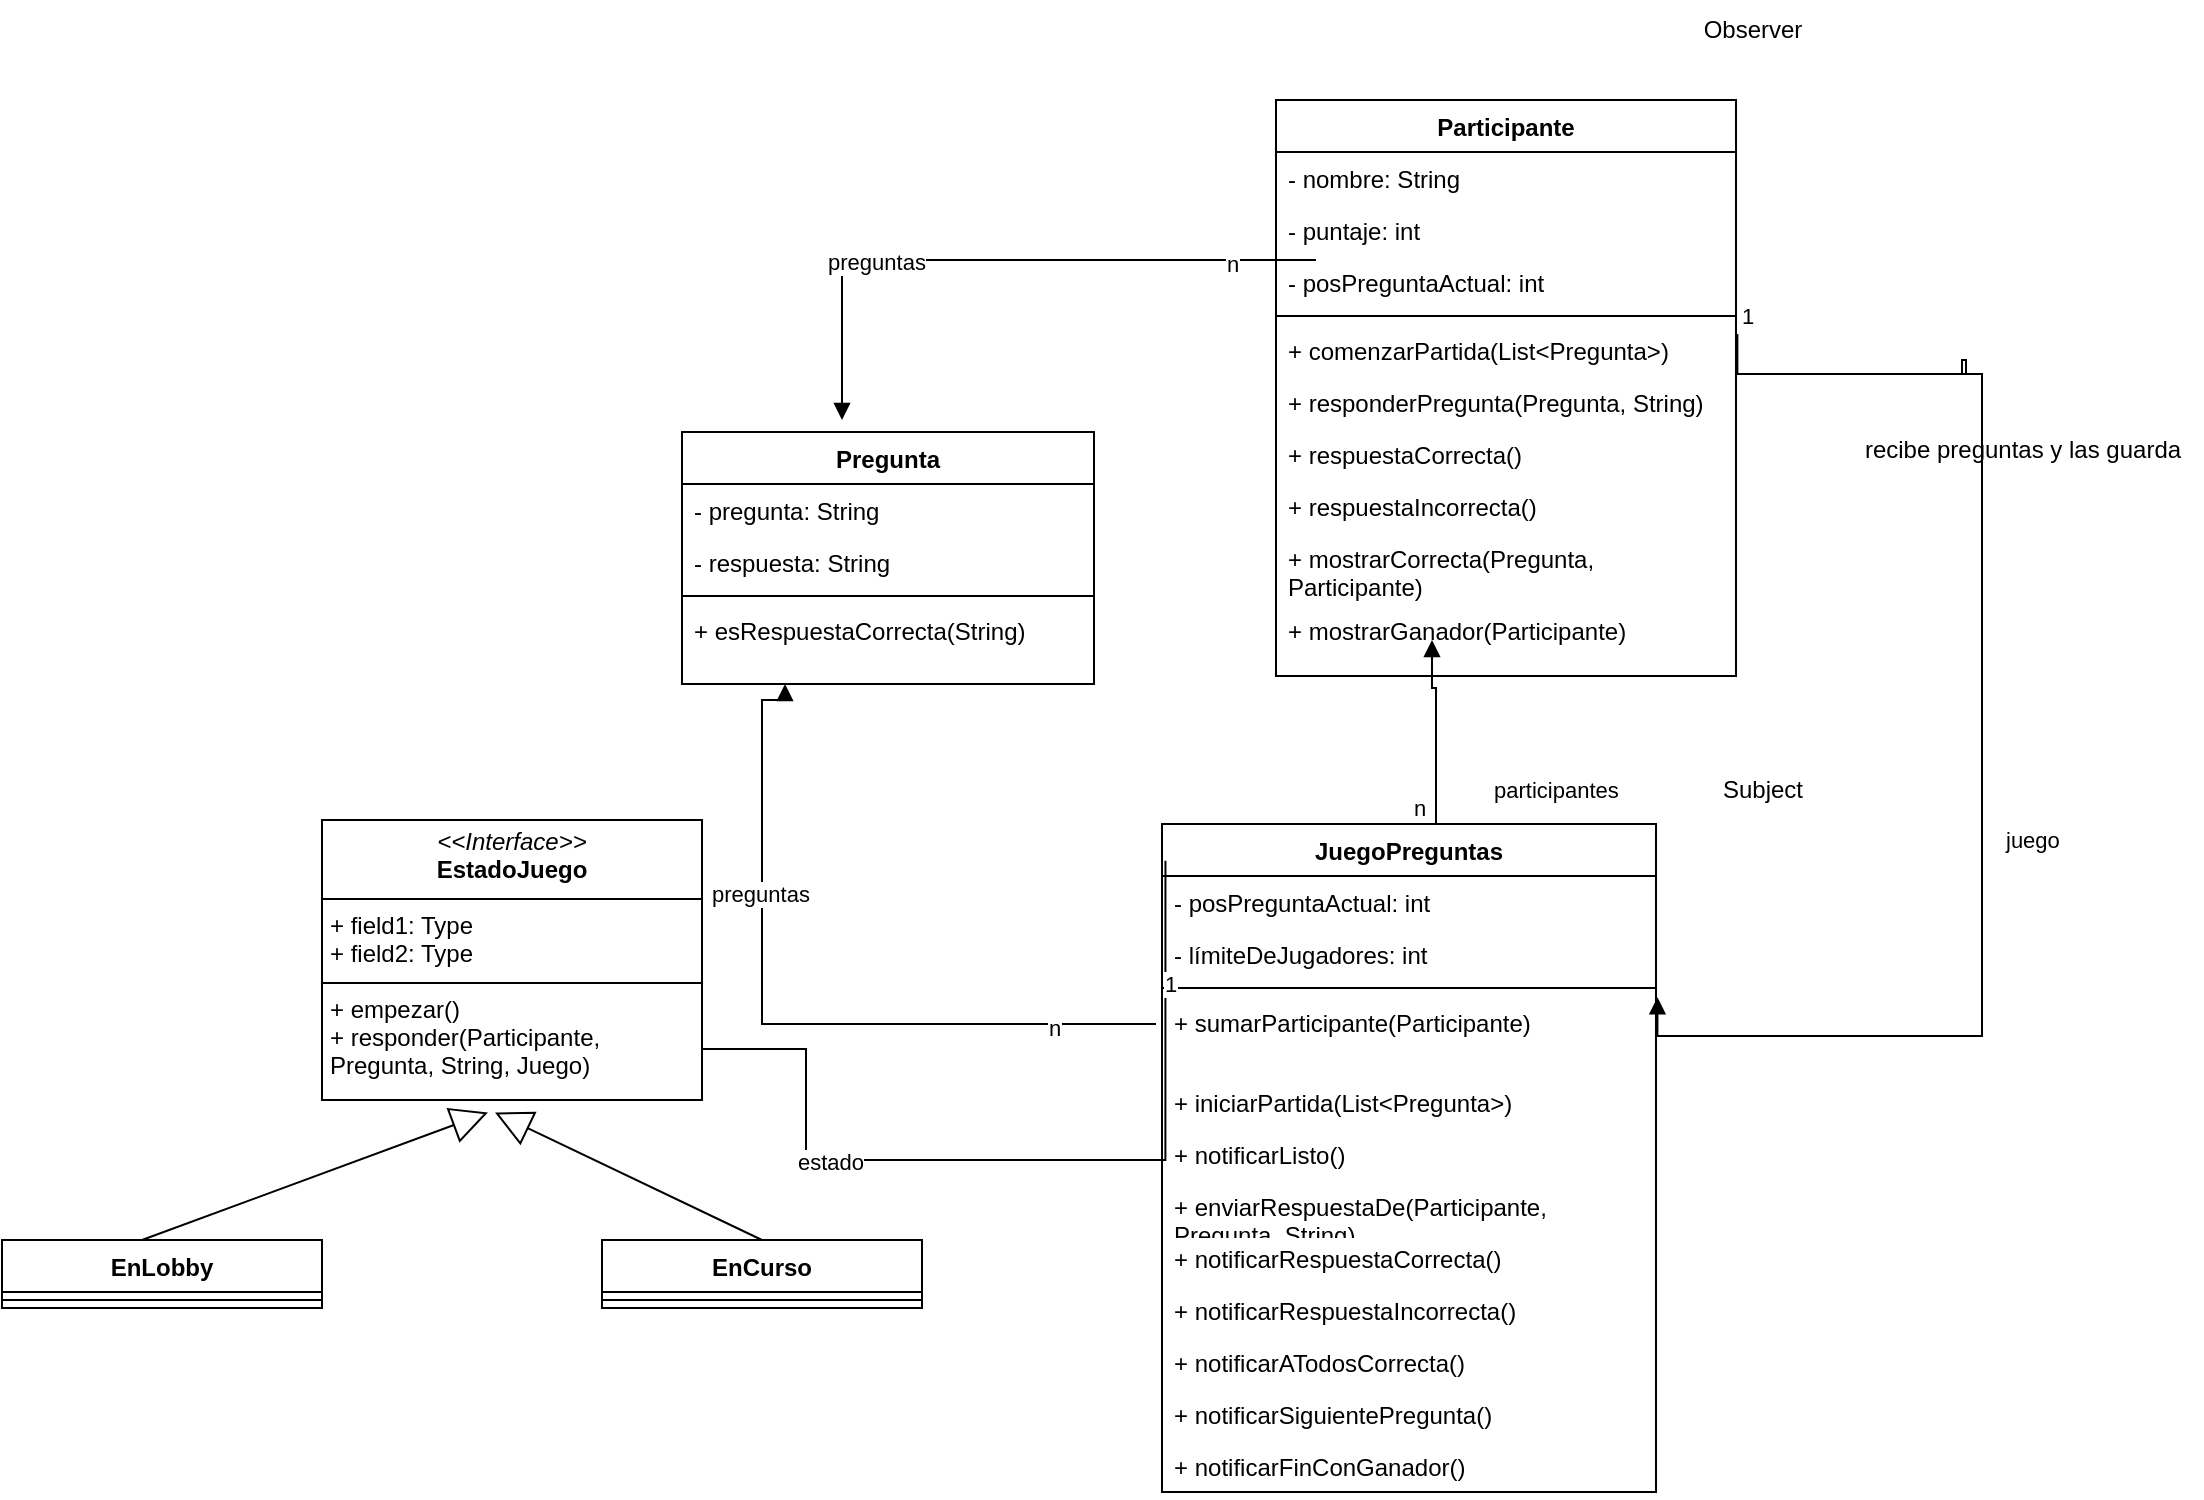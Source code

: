 <mxfile version="24.8.2">
  <diagram id="C5RBs43oDa-KdzZeNtuy" name="Page-1">
    <mxGraphModel dx="1455" dy="2104" grid="1" gridSize="10" guides="1" tooltips="1" connect="1" arrows="1" fold="1" page="1" pageScale="1" pageWidth="827" pageHeight="1169" math="0" shadow="0">
      <root>
        <mxCell id="WIyWlLk6GJQsqaUBKTNV-0" />
        <mxCell id="WIyWlLk6GJQsqaUBKTNV-1" parent="WIyWlLk6GJQsqaUBKTNV-0" />
        <mxCell id="a9pws8mJstVwTKOCTX73-0" value="JuegoPreguntas" style="swimlane;fontStyle=1;align=center;verticalAlign=top;childLayout=stackLayout;horizontal=1;startSize=26;horizontalStack=0;resizeParent=1;resizeParentMax=0;resizeLast=0;collapsible=1;marginBottom=0;whiteSpace=wrap;html=1;" parent="WIyWlLk6GJQsqaUBKTNV-1" vertex="1">
          <mxGeometry x="230" y="242" width="247" height="334" as="geometry" />
        </mxCell>
        <mxCell id="a9pws8mJstVwTKOCTX73-48" value="- posPreguntaActual: int" style="text;strokeColor=none;fillColor=none;align=left;verticalAlign=top;spacingLeft=4;spacingRight=4;overflow=hidden;rotatable=0;points=[[0,0.5],[1,0.5]];portConstraint=eastwest;whiteSpace=wrap;html=1;" parent="a9pws8mJstVwTKOCTX73-0" vertex="1">
          <mxGeometry y="26" width="247" height="26" as="geometry" />
        </mxCell>
        <mxCell id="a9pws8mJstVwTKOCTX73-51" value="- límiteDeJugadores: int" style="text;strokeColor=none;fillColor=none;align=left;verticalAlign=top;spacingLeft=4;spacingRight=4;overflow=hidden;rotatable=0;points=[[0,0.5],[1,0.5]];portConstraint=eastwest;whiteSpace=wrap;html=1;" parent="a9pws8mJstVwTKOCTX73-0" vertex="1">
          <mxGeometry y="52" width="247" height="26" as="geometry" />
        </mxCell>
        <mxCell id="a9pws8mJstVwTKOCTX73-2" value="" style="line;strokeWidth=1;fillColor=none;align=left;verticalAlign=middle;spacingTop=-1;spacingLeft=3;spacingRight=3;rotatable=0;labelPosition=right;points=[];portConstraint=eastwest;strokeColor=inherit;" parent="a9pws8mJstVwTKOCTX73-0" vertex="1">
          <mxGeometry y="78" width="247" height="8" as="geometry" />
        </mxCell>
        <mxCell id="a9pws8mJstVwTKOCTX73-17" value="+ sumarParticipante(Participante)" style="text;strokeColor=none;fillColor=none;align=left;verticalAlign=top;spacingLeft=4;spacingRight=4;overflow=hidden;rotatable=0;points=[[0,0.5],[1,0.5]];portConstraint=eastwest;whiteSpace=wrap;html=1;" parent="a9pws8mJstVwTKOCTX73-0" vertex="1">
          <mxGeometry y="86" width="247" height="40" as="geometry" />
        </mxCell>
        <mxCell id="a9pws8mJstVwTKOCTX73-34" value="+ iniciarPartida(List&amp;lt;Pregunta&amp;gt;)" style="text;strokeColor=none;fillColor=none;align=left;verticalAlign=top;spacingLeft=4;spacingRight=4;overflow=hidden;rotatable=0;points=[[0,0.5],[1,0.5]];portConstraint=eastwest;whiteSpace=wrap;html=1;" parent="a9pws8mJstVwTKOCTX73-0" vertex="1">
          <mxGeometry y="126" width="247" height="26" as="geometry" />
        </mxCell>
        <mxCell id="a9pws8mJstVwTKOCTX73-3" value="+ notificarListo()" style="text;strokeColor=none;fillColor=none;align=left;verticalAlign=top;spacingLeft=4;spacingRight=4;overflow=hidden;rotatable=0;points=[[0,0.5],[1,0.5]];portConstraint=eastwest;whiteSpace=wrap;html=1;" parent="a9pws8mJstVwTKOCTX73-0" vertex="1">
          <mxGeometry y="152" width="247" height="26" as="geometry" />
        </mxCell>
        <mxCell id="a9pws8mJstVwTKOCTX73-38" value="+ enviarRespuestaDe(Participante, Pregunta, String)" style="text;strokeColor=none;fillColor=none;align=left;verticalAlign=top;spacingLeft=4;spacingRight=4;overflow=hidden;rotatable=0;points=[[0,0.5],[1,0.5]];portConstraint=eastwest;whiteSpace=wrap;html=1;" parent="a9pws8mJstVwTKOCTX73-0" vertex="1">
          <mxGeometry y="178" width="247" height="26" as="geometry" />
        </mxCell>
        <mxCell id="a9pws8mJstVwTKOCTX73-50" value="+ notificarRespuestaCorrecta()" style="text;strokeColor=none;fillColor=none;align=left;verticalAlign=top;spacingLeft=4;spacingRight=4;overflow=hidden;rotatable=0;points=[[0,0.5],[1,0.5]];portConstraint=eastwest;whiteSpace=wrap;html=1;" parent="a9pws8mJstVwTKOCTX73-0" vertex="1">
          <mxGeometry y="204" width="247" height="26" as="geometry" />
        </mxCell>
        <mxCell id="a9pws8mJstVwTKOCTX73-27" value="+ notificarRespuestaIncorrecta()" style="text;strokeColor=none;fillColor=none;align=left;verticalAlign=top;spacingLeft=4;spacingRight=4;overflow=hidden;rotatable=0;points=[[0,0.5],[1,0.5]];portConstraint=eastwest;whiteSpace=wrap;html=1;" parent="a9pws8mJstVwTKOCTX73-0" vertex="1">
          <mxGeometry y="230" width="247" height="26" as="geometry" />
        </mxCell>
        <mxCell id="a9pws8mJstVwTKOCTX73-32" value="+ notificarATodosCorrecta()" style="text;strokeColor=none;fillColor=none;align=left;verticalAlign=top;spacingLeft=4;spacingRight=4;overflow=hidden;rotatable=0;points=[[0,0.5],[1,0.5]];portConstraint=eastwest;whiteSpace=wrap;html=1;" parent="a9pws8mJstVwTKOCTX73-0" vertex="1">
          <mxGeometry y="256" width="247" height="26" as="geometry" />
        </mxCell>
        <mxCell id="a9pws8mJstVwTKOCTX73-24" value="+ notificarSiguientePregunta()" style="text;strokeColor=none;fillColor=none;align=left;verticalAlign=top;spacingLeft=4;spacingRight=4;overflow=hidden;rotatable=0;points=[[0,0.5],[1,0.5]];portConstraint=eastwest;whiteSpace=wrap;html=1;" parent="a9pws8mJstVwTKOCTX73-0" vertex="1">
          <mxGeometry y="282" width="247" height="26" as="geometry" />
        </mxCell>
        <mxCell id="a9pws8mJstVwTKOCTX73-25" value="+ notificarFinConGanador()" style="text;strokeColor=none;fillColor=none;align=left;verticalAlign=top;spacingLeft=4;spacingRight=4;overflow=hidden;rotatable=0;points=[[0,0.5],[1,0.5]];portConstraint=eastwest;whiteSpace=wrap;html=1;" parent="a9pws8mJstVwTKOCTX73-0" vertex="1">
          <mxGeometry y="308" width="247" height="26" as="geometry" />
        </mxCell>
        <mxCell id="a9pws8mJstVwTKOCTX73-8" value="Participante" style="swimlane;fontStyle=1;align=center;verticalAlign=top;childLayout=stackLayout;horizontal=1;startSize=26;horizontalStack=0;resizeParent=1;resizeParentMax=0;resizeLast=0;collapsible=1;marginBottom=0;whiteSpace=wrap;html=1;" parent="WIyWlLk6GJQsqaUBKTNV-1" vertex="1">
          <mxGeometry x="287" y="-120" width="230" height="288" as="geometry" />
        </mxCell>
        <mxCell id="a9pws8mJstVwTKOCTX73-9" value="- nombre: String" style="text;strokeColor=none;fillColor=none;align=left;verticalAlign=top;spacingLeft=4;spacingRight=4;overflow=hidden;rotatable=0;points=[[0,0.5],[1,0.5]];portConstraint=eastwest;whiteSpace=wrap;html=1;" parent="a9pws8mJstVwTKOCTX73-8" vertex="1">
          <mxGeometry y="26" width="230" height="26" as="geometry" />
        </mxCell>
        <mxCell id="a9pws8mJstVwTKOCTX73-31" value="- puntaje: int" style="text;strokeColor=none;fillColor=none;align=left;verticalAlign=top;spacingLeft=4;spacingRight=4;overflow=hidden;rotatable=0;points=[[0,0.5],[1,0.5]];portConstraint=eastwest;whiteSpace=wrap;html=1;" parent="a9pws8mJstVwTKOCTX73-8" vertex="1">
          <mxGeometry y="52" width="230" height="26" as="geometry" />
        </mxCell>
        <mxCell id="a9pws8mJstVwTKOCTX73-61" value="- posPreguntaActual: int" style="text;strokeColor=none;fillColor=none;align=left;verticalAlign=top;spacingLeft=4;spacingRight=4;overflow=hidden;rotatable=0;points=[[0,0.5],[1,0.5]];portConstraint=eastwest;whiteSpace=wrap;html=1;" parent="a9pws8mJstVwTKOCTX73-8" vertex="1">
          <mxGeometry y="78" width="230" height="26" as="geometry" />
        </mxCell>
        <mxCell id="a9pws8mJstVwTKOCTX73-10" value="" style="line;strokeWidth=1;fillColor=none;align=left;verticalAlign=middle;spacingTop=-1;spacingLeft=3;spacingRight=3;rotatable=0;labelPosition=right;points=[];portConstraint=eastwest;strokeColor=inherit;" parent="a9pws8mJstVwTKOCTX73-8" vertex="1">
          <mxGeometry y="104" width="230" height="8" as="geometry" />
        </mxCell>
        <mxCell id="a9pws8mJstVwTKOCTX73-20" value="+ comenzarPartida(List&amp;lt;Pregunta&amp;gt;)" style="text;strokeColor=none;fillColor=none;align=left;verticalAlign=top;spacingLeft=4;spacingRight=4;overflow=hidden;rotatable=0;points=[[0,0.5],[1,0.5]];portConstraint=eastwest;whiteSpace=wrap;html=1;" parent="a9pws8mJstVwTKOCTX73-8" vertex="1">
          <mxGeometry y="112" width="230" height="26" as="geometry" />
        </mxCell>
        <mxCell id="a9pws8mJstVwTKOCTX73-26" value="+ responderPregunta(Pregunta, String)" style="text;strokeColor=none;fillColor=none;align=left;verticalAlign=top;spacingLeft=4;spacingRight=4;overflow=hidden;rotatable=0;points=[[0,0.5],[1,0.5]];portConstraint=eastwest;whiteSpace=wrap;html=1;" parent="a9pws8mJstVwTKOCTX73-8" vertex="1">
          <mxGeometry y="138" width="230" height="26" as="geometry" />
        </mxCell>
        <mxCell id="a9pws8mJstVwTKOCTX73-29" value="+ respuestaCorrecta()" style="text;strokeColor=none;fillColor=none;align=left;verticalAlign=top;spacingLeft=4;spacingRight=4;overflow=hidden;rotatable=0;points=[[0,0.5],[1,0.5]];portConstraint=eastwest;whiteSpace=wrap;html=1;" parent="a9pws8mJstVwTKOCTX73-8" vertex="1">
          <mxGeometry y="164" width="230" height="26" as="geometry" />
        </mxCell>
        <mxCell id="a9pws8mJstVwTKOCTX73-52" value="+ respuestaIncorrecta()" style="text;strokeColor=none;fillColor=none;align=left;verticalAlign=top;spacingLeft=4;spacingRight=4;overflow=hidden;rotatable=0;points=[[0,0.5],[1,0.5]];portConstraint=eastwest;whiteSpace=wrap;html=1;" parent="a9pws8mJstVwTKOCTX73-8" vertex="1">
          <mxGeometry y="190" width="230" height="26" as="geometry" />
        </mxCell>
        <mxCell id="a9pws8mJstVwTKOCTX73-30" value="+ mostrarCorrecta(Pregunta, Participante)" style="text;strokeColor=none;fillColor=none;align=left;verticalAlign=top;spacingLeft=4;spacingRight=4;overflow=hidden;rotatable=0;points=[[0,0.5],[1,0.5]];portConstraint=eastwest;whiteSpace=wrap;html=1;" parent="a9pws8mJstVwTKOCTX73-8" vertex="1">
          <mxGeometry y="216" width="230" height="36" as="geometry" />
        </mxCell>
        <mxCell id="1DPttmNmN70syUo-BeQI-10" value="+ mostrarGanador(Participante)" style="text;strokeColor=none;fillColor=none;align=left;verticalAlign=top;spacingLeft=4;spacingRight=4;overflow=hidden;rotatable=0;points=[[0,0.5],[1,0.5]];portConstraint=eastwest;whiteSpace=wrap;html=1;" vertex="1" parent="a9pws8mJstVwTKOCTX73-8">
          <mxGeometry y="252" width="230" height="36" as="geometry" />
        </mxCell>
        <mxCell id="a9pws8mJstVwTKOCTX73-13" value="Pregunta" style="swimlane;fontStyle=1;align=center;verticalAlign=top;childLayout=stackLayout;horizontal=1;startSize=26;horizontalStack=0;resizeParent=1;resizeParentMax=0;resizeLast=0;collapsible=1;marginBottom=0;whiteSpace=wrap;html=1;" parent="WIyWlLk6GJQsqaUBKTNV-1" vertex="1">
          <mxGeometry x="-10" y="46" width="206" height="126" as="geometry" />
        </mxCell>
        <mxCell id="a9pws8mJstVwTKOCTX73-56" value="- pregunta: String" style="text;strokeColor=none;fillColor=none;align=left;verticalAlign=top;spacingLeft=4;spacingRight=4;overflow=hidden;rotatable=0;points=[[0,0.5],[1,0.5]];portConstraint=eastwest;whiteSpace=wrap;html=1;" parent="a9pws8mJstVwTKOCTX73-13" vertex="1">
          <mxGeometry y="26" width="206" height="26" as="geometry" />
        </mxCell>
        <mxCell id="a9pws8mJstVwTKOCTX73-55" value="- respuesta: String" style="text;strokeColor=none;fillColor=none;align=left;verticalAlign=top;spacingLeft=4;spacingRight=4;overflow=hidden;rotatable=0;points=[[0,0.5],[1,0.5]];portConstraint=eastwest;whiteSpace=wrap;html=1;" parent="a9pws8mJstVwTKOCTX73-13" vertex="1">
          <mxGeometry y="52" width="206" height="26" as="geometry" />
        </mxCell>
        <mxCell id="a9pws8mJstVwTKOCTX73-15" value="" style="line;strokeWidth=1;fillColor=none;align=left;verticalAlign=middle;spacingTop=-1;spacingLeft=3;spacingRight=3;rotatable=0;labelPosition=right;points=[];portConstraint=eastwest;strokeColor=inherit;" parent="a9pws8mJstVwTKOCTX73-13" vertex="1">
          <mxGeometry y="78" width="206" height="8" as="geometry" />
        </mxCell>
        <mxCell id="a9pws8mJstVwTKOCTX73-57" value="+ esRespuestaCorrecta(String)" style="text;strokeColor=none;fillColor=none;align=left;verticalAlign=top;spacingLeft=4;spacingRight=4;overflow=hidden;rotatable=0;points=[[0,0.5],[1,0.5]];portConstraint=eastwest;whiteSpace=wrap;html=1;" parent="a9pws8mJstVwTKOCTX73-13" vertex="1">
          <mxGeometry y="86" width="206" height="40" as="geometry" />
        </mxCell>
        <mxCell id="a9pws8mJstVwTKOCTX73-18" value="participantes" style="endArrow=block;endFill=1;html=1;edgeStyle=orthogonalEdgeStyle;align=left;verticalAlign=top;rounded=0;exitX=0.5;exitY=0;exitDx=0;exitDy=0;" parent="WIyWlLk6GJQsqaUBKTNV-1" source="a9pws8mJstVwTKOCTX73-0" edge="1">
          <mxGeometry x="0.008" y="-14" relative="1" as="geometry">
            <mxPoint x="447" y="160" as="sourcePoint" />
            <mxPoint x="365" y="150" as="targetPoint" />
            <Array as="points">
              <mxPoint x="367" y="174" />
              <mxPoint x="365" y="174" />
            </Array>
            <mxPoint x="13" y="10" as="offset" />
          </mxGeometry>
        </mxCell>
        <mxCell id="a9pws8mJstVwTKOCTX73-19" value="n" style="edgeLabel;resizable=0;html=1;align=left;verticalAlign=bottom;" parent="a9pws8mJstVwTKOCTX73-18" connectable="0" vertex="1">
          <mxGeometry x="-1" relative="1" as="geometry" />
        </mxCell>
        <mxCell id="a9pws8mJstVwTKOCTX73-21" value="recibe preguntas y las guarda" style="text;html=1;align=center;verticalAlign=middle;resizable=0;points=[];autosize=1;strokeColor=none;fillColor=none;" parent="WIyWlLk6GJQsqaUBKTNV-1" vertex="1">
          <mxGeometry x="570" y="40" width="180" height="30" as="geometry" />
        </mxCell>
        <mxCell id="a9pws8mJstVwTKOCTX73-36" value="juego" style="endArrow=block;endFill=1;html=1;edgeStyle=orthogonalEdgeStyle;align=left;verticalAlign=top;rounded=0;exitX=1.003;exitY=0.19;exitDx=0;exitDy=0;exitPerimeter=0;entryX=1.003;entryY=0.015;entryDx=0;entryDy=0;entryPerimeter=0;" parent="WIyWlLk6GJQsqaUBKTNV-1" source="a9pws8mJstVwTKOCTX73-20" target="a9pws8mJstVwTKOCTX73-17" edge="1">
          <mxGeometry x="0.129" y="10" relative="1" as="geometry">
            <mxPoint x="632" y="242" as="sourcePoint" />
            <mxPoint x="630" y="140" as="targetPoint" />
            <Array as="points">
              <mxPoint x="632" y="17" />
              <mxPoint x="632" y="10" />
              <mxPoint x="630" y="10" />
              <mxPoint x="630" y="17" />
              <mxPoint x="640" y="17" />
              <mxPoint x="640" y="348" />
              <mxPoint x="478" y="348" />
            </Array>
            <mxPoint as="offset" />
          </mxGeometry>
        </mxCell>
        <mxCell id="a9pws8mJstVwTKOCTX73-37" value="1" style="edgeLabel;resizable=0;html=1;align=left;verticalAlign=bottom;" parent="a9pws8mJstVwTKOCTX73-36" connectable="0" vertex="1">
          <mxGeometry x="-1" relative="1" as="geometry" />
        </mxCell>
        <mxCell id="a9pws8mJstVwTKOCTX73-44" value="" style="endArrow=block;endFill=1;html=1;edgeStyle=orthogonalEdgeStyle;align=left;verticalAlign=top;rounded=0;entryX=0.25;entryY=1;entryDx=0;entryDy=0;exitX=0.012;exitY=-0.035;exitDx=0;exitDy=0;exitPerimeter=0;" parent="WIyWlLk6GJQsqaUBKTNV-1" target="a9pws8mJstVwTKOCTX73-13" edge="1">
          <mxGeometry x="-1" relative="1" as="geometry">
            <mxPoint x="227" y="342" as="sourcePoint" />
            <mxPoint x="71" y="210" as="targetPoint" />
            <Array as="points">
              <mxPoint x="30" y="342" />
              <mxPoint x="30" y="180" />
              <mxPoint x="42" y="180" />
            </Array>
          </mxGeometry>
        </mxCell>
        <mxCell id="a9pws8mJstVwTKOCTX73-46" value="preguntas" style="edgeLabel;html=1;align=center;verticalAlign=middle;resizable=0;points=[];" parent="a9pws8mJstVwTKOCTX73-44" vertex="1" connectable="0">
          <mxGeometry x="0.388" y="1" relative="1" as="geometry">
            <mxPoint as="offset" />
          </mxGeometry>
        </mxCell>
        <mxCell id="a9pws8mJstVwTKOCTX73-47" value="n" style="edgeLabel;html=1;align=center;verticalAlign=middle;resizable=0;points=[];" parent="a9pws8mJstVwTKOCTX73-44" vertex="1" connectable="0">
          <mxGeometry x="-0.731" y="2" relative="1" as="geometry">
            <mxPoint as="offset" />
          </mxGeometry>
        </mxCell>
        <mxCell id="a9pws8mJstVwTKOCTX73-53" value="Observer" style="text;html=1;align=center;verticalAlign=middle;resizable=0;points=[];autosize=1;strokeColor=none;fillColor=none;" parent="WIyWlLk6GJQsqaUBKTNV-1" vertex="1">
          <mxGeometry x="490" y="-170" width="70" height="30" as="geometry" />
        </mxCell>
        <mxCell id="a9pws8mJstVwTKOCTX73-54" value="Subject" style="text;html=1;align=center;verticalAlign=middle;resizable=0;points=[];autosize=1;strokeColor=none;fillColor=none;" parent="WIyWlLk6GJQsqaUBKTNV-1" vertex="1">
          <mxGeometry x="500" y="210" width="60" height="30" as="geometry" />
        </mxCell>
        <mxCell id="a9pws8mJstVwTKOCTX73-58" value="" style="endArrow=block;endFill=1;html=1;edgeStyle=orthogonalEdgeStyle;align=left;verticalAlign=top;rounded=0;exitX=0.012;exitY=-0.035;exitDx=0;exitDy=0;exitPerimeter=0;" parent="WIyWlLk6GJQsqaUBKTNV-1" edge="1">
          <mxGeometry x="-1" relative="1" as="geometry">
            <mxPoint x="307" y="-40" as="sourcePoint" />
            <mxPoint x="70" y="40" as="targetPoint" />
            <Array as="points">
              <mxPoint x="70" y="-40" />
            </Array>
          </mxGeometry>
        </mxCell>
        <mxCell id="a9pws8mJstVwTKOCTX73-59" value="preguntas" style="edgeLabel;html=1;align=center;verticalAlign=middle;resizable=0;points=[];" parent="a9pws8mJstVwTKOCTX73-58" vertex="1" connectable="0">
          <mxGeometry x="0.388" y="1" relative="1" as="geometry">
            <mxPoint as="offset" />
          </mxGeometry>
        </mxCell>
        <mxCell id="a9pws8mJstVwTKOCTX73-60" value="n" style="edgeLabel;html=1;align=center;verticalAlign=middle;resizable=0;points=[];" parent="a9pws8mJstVwTKOCTX73-58" vertex="1" connectable="0">
          <mxGeometry x="-0.731" y="2" relative="1" as="geometry">
            <mxPoint as="offset" />
          </mxGeometry>
        </mxCell>
        <mxCell id="Can8yfBmnzsUbUY9bqRJ-4" value="EnCurso" style="swimlane;fontStyle=1;align=center;verticalAlign=top;childLayout=stackLayout;horizontal=1;startSize=26;horizontalStack=0;resizeParent=1;resizeParentMax=0;resizeLast=0;collapsible=1;marginBottom=0;whiteSpace=wrap;html=1;" parent="WIyWlLk6GJQsqaUBKTNV-1" vertex="1">
          <mxGeometry x="-50" y="450" width="160" height="34" as="geometry" />
        </mxCell>
        <mxCell id="Can8yfBmnzsUbUY9bqRJ-6" value="" style="line;strokeWidth=1;fillColor=none;align=left;verticalAlign=middle;spacingTop=-1;spacingLeft=3;spacingRight=3;rotatable=0;labelPosition=right;points=[];portConstraint=eastwest;strokeColor=inherit;" parent="Can8yfBmnzsUbUY9bqRJ-4" vertex="1">
          <mxGeometry y="26" width="160" height="8" as="geometry" />
        </mxCell>
        <mxCell id="Can8yfBmnzsUbUY9bqRJ-8" value="EnLobby" style="swimlane;fontStyle=1;align=center;verticalAlign=top;childLayout=stackLayout;horizontal=1;startSize=26;horizontalStack=0;resizeParent=1;resizeParentMax=0;resizeLast=0;collapsible=1;marginBottom=0;whiteSpace=wrap;html=1;" parent="WIyWlLk6GJQsqaUBKTNV-1" vertex="1">
          <mxGeometry x="-350" y="450" width="160" height="34" as="geometry" />
        </mxCell>
        <mxCell id="Can8yfBmnzsUbUY9bqRJ-15" value="" style="endArrow=block;endSize=16;endFill=0;html=1;rounded=0;entryX=0.456;entryY=1.009;entryDx=0;entryDy=0;entryPerimeter=0;" parent="Can8yfBmnzsUbUY9bqRJ-8" edge="1">
          <mxGeometry width="160" relative="1" as="geometry">
            <mxPoint x="70" as="sourcePoint" />
            <mxPoint x="242.96" y="-63.766" as="targetPoint" />
          </mxGeometry>
        </mxCell>
        <mxCell id="Can8yfBmnzsUbUY9bqRJ-10" value="" style="line;strokeWidth=1;fillColor=none;align=left;verticalAlign=middle;spacingTop=-1;spacingLeft=3;spacingRight=3;rotatable=0;labelPosition=right;points=[];portConstraint=eastwest;strokeColor=inherit;" parent="Can8yfBmnzsUbUY9bqRJ-8" vertex="1">
          <mxGeometry y="26" width="160" height="8" as="geometry" />
        </mxCell>
        <mxCell id="Can8yfBmnzsUbUY9bqRJ-12" value="" style="endArrow=block;endFill=1;html=1;edgeStyle=orthogonalEdgeStyle;align=left;verticalAlign=top;rounded=0;entryX=0.993;entryY=0.309;entryDx=0;entryDy=0;exitX=0.007;exitY=0.055;exitDx=0;exitDy=0;exitPerimeter=0;entryPerimeter=0;" parent="WIyWlLk6GJQsqaUBKTNV-1" source="a9pws8mJstVwTKOCTX73-0" edge="1">
          <mxGeometry x="-1" relative="1" as="geometry">
            <mxPoint x="237" y="352" as="sourcePoint" />
            <mxPoint x="-21.12" y="354.472" as="targetPoint" />
            <Array as="points">
              <mxPoint x="232" y="410" />
              <mxPoint x="52" y="410" />
              <mxPoint x="52" y="354" />
            </Array>
          </mxGeometry>
        </mxCell>
        <mxCell id="Can8yfBmnzsUbUY9bqRJ-13" value="estado" style="edgeLabel;html=1;align=center;verticalAlign=middle;resizable=0;points=[];" parent="Can8yfBmnzsUbUY9bqRJ-12" vertex="1" connectable="0">
          <mxGeometry x="0.388" y="1" relative="1" as="geometry">
            <mxPoint as="offset" />
          </mxGeometry>
        </mxCell>
        <mxCell id="Can8yfBmnzsUbUY9bqRJ-14" value="1" style="edgeLabel;html=1;align=center;verticalAlign=middle;resizable=0;points=[];" parent="Can8yfBmnzsUbUY9bqRJ-12" vertex="1" connectable="0">
          <mxGeometry x="-0.731" y="2" relative="1" as="geometry">
            <mxPoint as="offset" />
          </mxGeometry>
        </mxCell>
        <mxCell id="Can8yfBmnzsUbUY9bqRJ-16" value="" style="endArrow=block;endSize=16;endFill=0;html=1;rounded=0;entryX=0.478;entryY=1.009;entryDx=0;entryDy=0;entryPerimeter=0;exitX=0.5;exitY=0;exitDx=0;exitDy=0;" parent="WIyWlLk6GJQsqaUBKTNV-1" source="Can8yfBmnzsUbUY9bqRJ-4" edge="1">
          <mxGeometry width="160" relative="1" as="geometry">
            <mxPoint x="-223" y="600" as="sourcePoint" />
            <mxPoint x="-103.52" y="386.234" as="targetPoint" />
          </mxGeometry>
        </mxCell>
        <mxCell id="1DPttmNmN70syUo-BeQI-12" value="&lt;p style=&quot;margin:0px;margin-top:4px;text-align:center;&quot;&gt;&lt;i&gt;&amp;lt;&amp;lt;Interface&amp;gt;&amp;gt;&lt;/i&gt;&lt;br&gt;&lt;b&gt;EstadoJuego&lt;/b&gt;&lt;/p&gt;&lt;hr size=&quot;1&quot; style=&quot;border-style:solid;&quot;&gt;&lt;p style=&quot;margin:0px;margin-left:4px;&quot;&gt;+ field1: Type&lt;br&gt;+ field2: Type&lt;/p&gt;&lt;hr size=&quot;1&quot; style=&quot;border-style:solid;&quot;&gt;&lt;p style=&quot;margin:0px;margin-left:4px;&quot;&gt;+ empezar()&lt;br&gt;+ responder(Participante, Pregunta, String, Juego)&lt;/p&gt;" style="verticalAlign=top;align=left;overflow=fill;html=1;whiteSpace=wrap;" vertex="1" parent="WIyWlLk6GJQsqaUBKTNV-1">
          <mxGeometry x="-190" y="240" width="190" height="140" as="geometry" />
        </mxCell>
      </root>
    </mxGraphModel>
  </diagram>
</mxfile>
